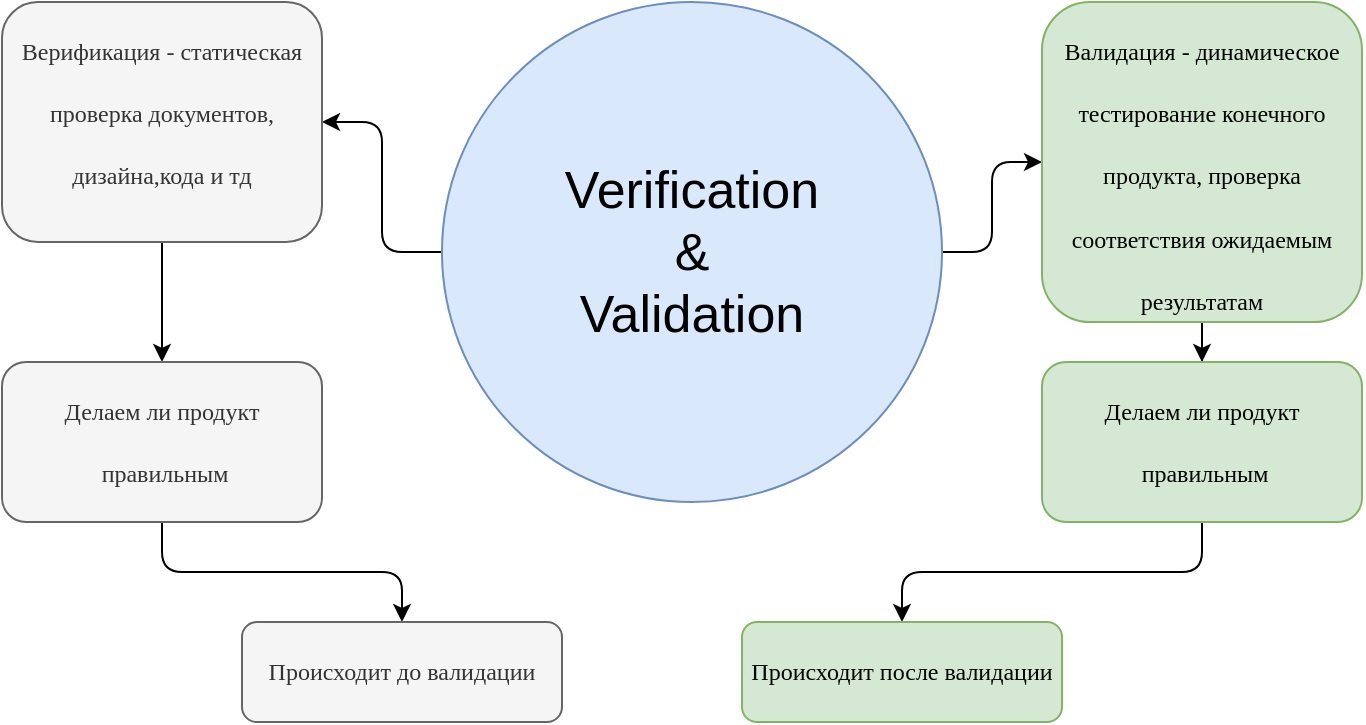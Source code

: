 <mxfile version="20.2.2" type="github">
  <diagram id="jI0t9Jj1su2kJrvnwUk2" name="Page-1">
    <mxGraphModel dx="833" dy="471" grid="1" gridSize="10" guides="1" tooltips="1" connect="1" arrows="1" fold="1" page="1" pageScale="1" pageWidth="850" pageHeight="1100" math="0" shadow="0">
      <root>
        <mxCell id="0" />
        <mxCell id="1" parent="0" />
        <mxCell id="X1-dY9an8zhpWoKtoHzg-18" style="edgeStyle=orthogonalEdgeStyle;rounded=1;orthogonalLoop=1;jettySize=auto;html=1;entryX=1;entryY=0.5;entryDx=0;entryDy=0;fontFamily=Tahoma;fontSize=12;" edge="1" parent="1" source="X1-dY9an8zhpWoKtoHzg-1" target="X1-dY9an8zhpWoKtoHzg-10">
          <mxGeometry relative="1" as="geometry" />
        </mxCell>
        <mxCell id="X1-dY9an8zhpWoKtoHzg-19" style="edgeStyle=orthogonalEdgeStyle;rounded=1;orthogonalLoop=1;jettySize=auto;html=1;exitX=1;exitY=0.5;exitDx=0;exitDy=0;entryX=0;entryY=0.5;entryDx=0;entryDy=0;fontFamily=Tahoma;fontSize=12;" edge="1" parent="1" source="X1-dY9an8zhpWoKtoHzg-1" target="X1-dY9an8zhpWoKtoHzg-2">
          <mxGeometry relative="1" as="geometry" />
        </mxCell>
        <mxCell id="X1-dY9an8zhpWoKtoHzg-1" value="&lt;font style=&quot;font-size: 26px;&quot;&gt;Verification&lt;br&gt;&amp;amp;&lt;br&gt;Validation&lt;/font&gt;" style="ellipse;whiteSpace=wrap;html=1;aspect=fixed;fillColor=#dae8fc;strokeColor=#6c8ebf;" vertex="1" parent="1">
          <mxGeometry x="300" y="40" width="250" height="250" as="geometry" />
        </mxCell>
        <mxCell id="X1-dY9an8zhpWoKtoHzg-8" value="" style="edgeStyle=orthogonalEdgeStyle;rounded=0;orthogonalLoop=1;jettySize=auto;html=1;fontFamily=Tahoma;fontSize=12;" edge="1" parent="1" source="X1-dY9an8zhpWoKtoHzg-2" target="X1-dY9an8zhpWoKtoHzg-3">
          <mxGeometry relative="1" as="geometry" />
        </mxCell>
        <mxCell id="X1-dY9an8zhpWoKtoHzg-2" value="&lt;font style=&quot;font-size: 12px;&quot;&gt;Валидация - динамическое тестирование конечного продукта, проверка соответствия ожидаемым результатам&lt;/font&gt;" style="rounded=1;fontSize=26;fontFamily=Tahoma;horizontal=1;verticalAlign=top;spacing=0;whiteSpace=wrap;html=1;fillColor=#d5e8d4;strokeColor=#82b366;" vertex="1" parent="1">
          <mxGeometry x="600" y="40" width="160" height="160" as="geometry" />
        </mxCell>
        <mxCell id="X1-dY9an8zhpWoKtoHzg-7" value="" style="edgeStyle=orthogonalEdgeStyle;rounded=1;orthogonalLoop=1;jettySize=auto;html=1;fontFamily=Tahoma;fontSize=12;" edge="1" parent="1" source="X1-dY9an8zhpWoKtoHzg-3" target="X1-dY9an8zhpWoKtoHzg-4">
          <mxGeometry relative="1" as="geometry" />
        </mxCell>
        <mxCell id="X1-dY9an8zhpWoKtoHzg-3" value="&lt;font style=&quot;font-size: 12px;&quot;&gt;Делаем ли продукт&lt;br&gt;&amp;nbsp;правильным&lt;/font&gt;" style="rounded=1;fontSize=26;fontFamily=Tahoma;horizontal=1;verticalAlign=top;spacing=0;whiteSpace=wrap;html=1;fillColor=#d5e8d4;strokeColor=#82b366;" vertex="1" parent="1">
          <mxGeometry x="600" y="220" width="160" height="80" as="geometry" />
        </mxCell>
        <mxCell id="X1-dY9an8zhpWoKtoHzg-4" value="&lt;span style=&quot;font-size: 12px;&quot;&gt;Происходит после валидации&lt;/span&gt;" style="rounded=1;fontSize=26;fontFamily=Tahoma;horizontal=1;verticalAlign=top;spacing=0;whiteSpace=wrap;html=1;fillColor=#d5e8d4;strokeColor=#82b366;" vertex="1" parent="1">
          <mxGeometry x="450" y="350" width="160" height="50" as="geometry" />
        </mxCell>
        <mxCell id="X1-dY9an8zhpWoKtoHzg-9" value="" style="edgeStyle=orthogonalEdgeStyle;rounded=0;orthogonalLoop=1;jettySize=auto;html=1;fontFamily=Tahoma;fontSize=12;" edge="1" parent="1" source="X1-dY9an8zhpWoKtoHzg-10" target="X1-dY9an8zhpWoKtoHzg-12">
          <mxGeometry relative="1" as="geometry" />
        </mxCell>
        <mxCell id="X1-dY9an8zhpWoKtoHzg-10" value="&lt;font style=&quot;font-size: 12px;&quot;&gt;Верификация - статическая проверка документов, дизайна,кода и тд&lt;/font&gt;" style="rounded=1;fontSize=26;fontFamily=Tahoma;horizontal=1;verticalAlign=top;spacing=0;whiteSpace=wrap;html=1;fontStyle=0;fillColor=#f5f5f5;fontColor=#333333;strokeColor=#666666;" vertex="1" parent="1">
          <mxGeometry x="80" y="40" width="160" height="120" as="geometry" />
        </mxCell>
        <mxCell id="X1-dY9an8zhpWoKtoHzg-11" value="" style="edgeStyle=orthogonalEdgeStyle;rounded=1;orthogonalLoop=1;jettySize=auto;html=1;fontFamily=Tahoma;fontSize=12;" edge="1" parent="1" source="X1-dY9an8zhpWoKtoHzg-12" target="X1-dY9an8zhpWoKtoHzg-13">
          <mxGeometry relative="1" as="geometry" />
        </mxCell>
        <mxCell id="X1-dY9an8zhpWoKtoHzg-12" value="&lt;font style=&quot;font-size: 12px;&quot;&gt;Делаем ли продукт&lt;br&gt;&amp;nbsp;правильным&lt;/font&gt;" style="rounded=1;fontSize=26;fontFamily=Tahoma;horizontal=1;verticalAlign=top;spacing=0;whiteSpace=wrap;html=1;fontStyle=0;fillColor=#f5f5f5;fontColor=#333333;strokeColor=#666666;" vertex="1" parent="1">
          <mxGeometry x="80" y="220" width="160" height="80" as="geometry" />
        </mxCell>
        <mxCell id="X1-dY9an8zhpWoKtoHzg-13" value="&lt;span style=&quot;font-size: 12px;&quot;&gt;Происходит до валидации&lt;/span&gt;" style="rounded=1;fontSize=26;fontFamily=Tahoma;horizontal=1;verticalAlign=top;spacing=0;whiteSpace=wrap;html=1;fontStyle=0;fillColor=#f5f5f5;fontColor=#333333;strokeColor=#666666;" vertex="1" parent="1">
          <mxGeometry x="200" y="350" width="160" height="50" as="geometry" />
        </mxCell>
      </root>
    </mxGraphModel>
  </diagram>
</mxfile>
